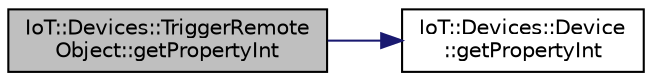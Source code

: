 digraph "IoT::Devices::TriggerRemoteObject::getPropertyInt"
{
 // LATEX_PDF_SIZE
  edge [fontname="Helvetica",fontsize="10",labelfontname="Helvetica",labelfontsize="10"];
  node [fontname="Helvetica",fontsize="10",shape=record];
  rankdir="LR";
  Node1 [label="IoT::Devices::TriggerRemote\lObject::getPropertyInt",height=0.2,width=0.4,color="black", fillcolor="grey75", style="filled", fontcolor="black",tooltip=" "];
  Node1 -> Node2 [color="midnightblue",fontsize="10",style="solid",fontname="Helvetica"];
  Node2 [label="IoT::Devices::Device\l::getPropertyInt",height=0.2,width=0.4,color="black", fillcolor="white", style="filled",URL="$classIoT_1_1Devices_1_1Device.html#ac70a3ace734131eb1eac3f8d4ae1abd7",tooltip=" "];
}
